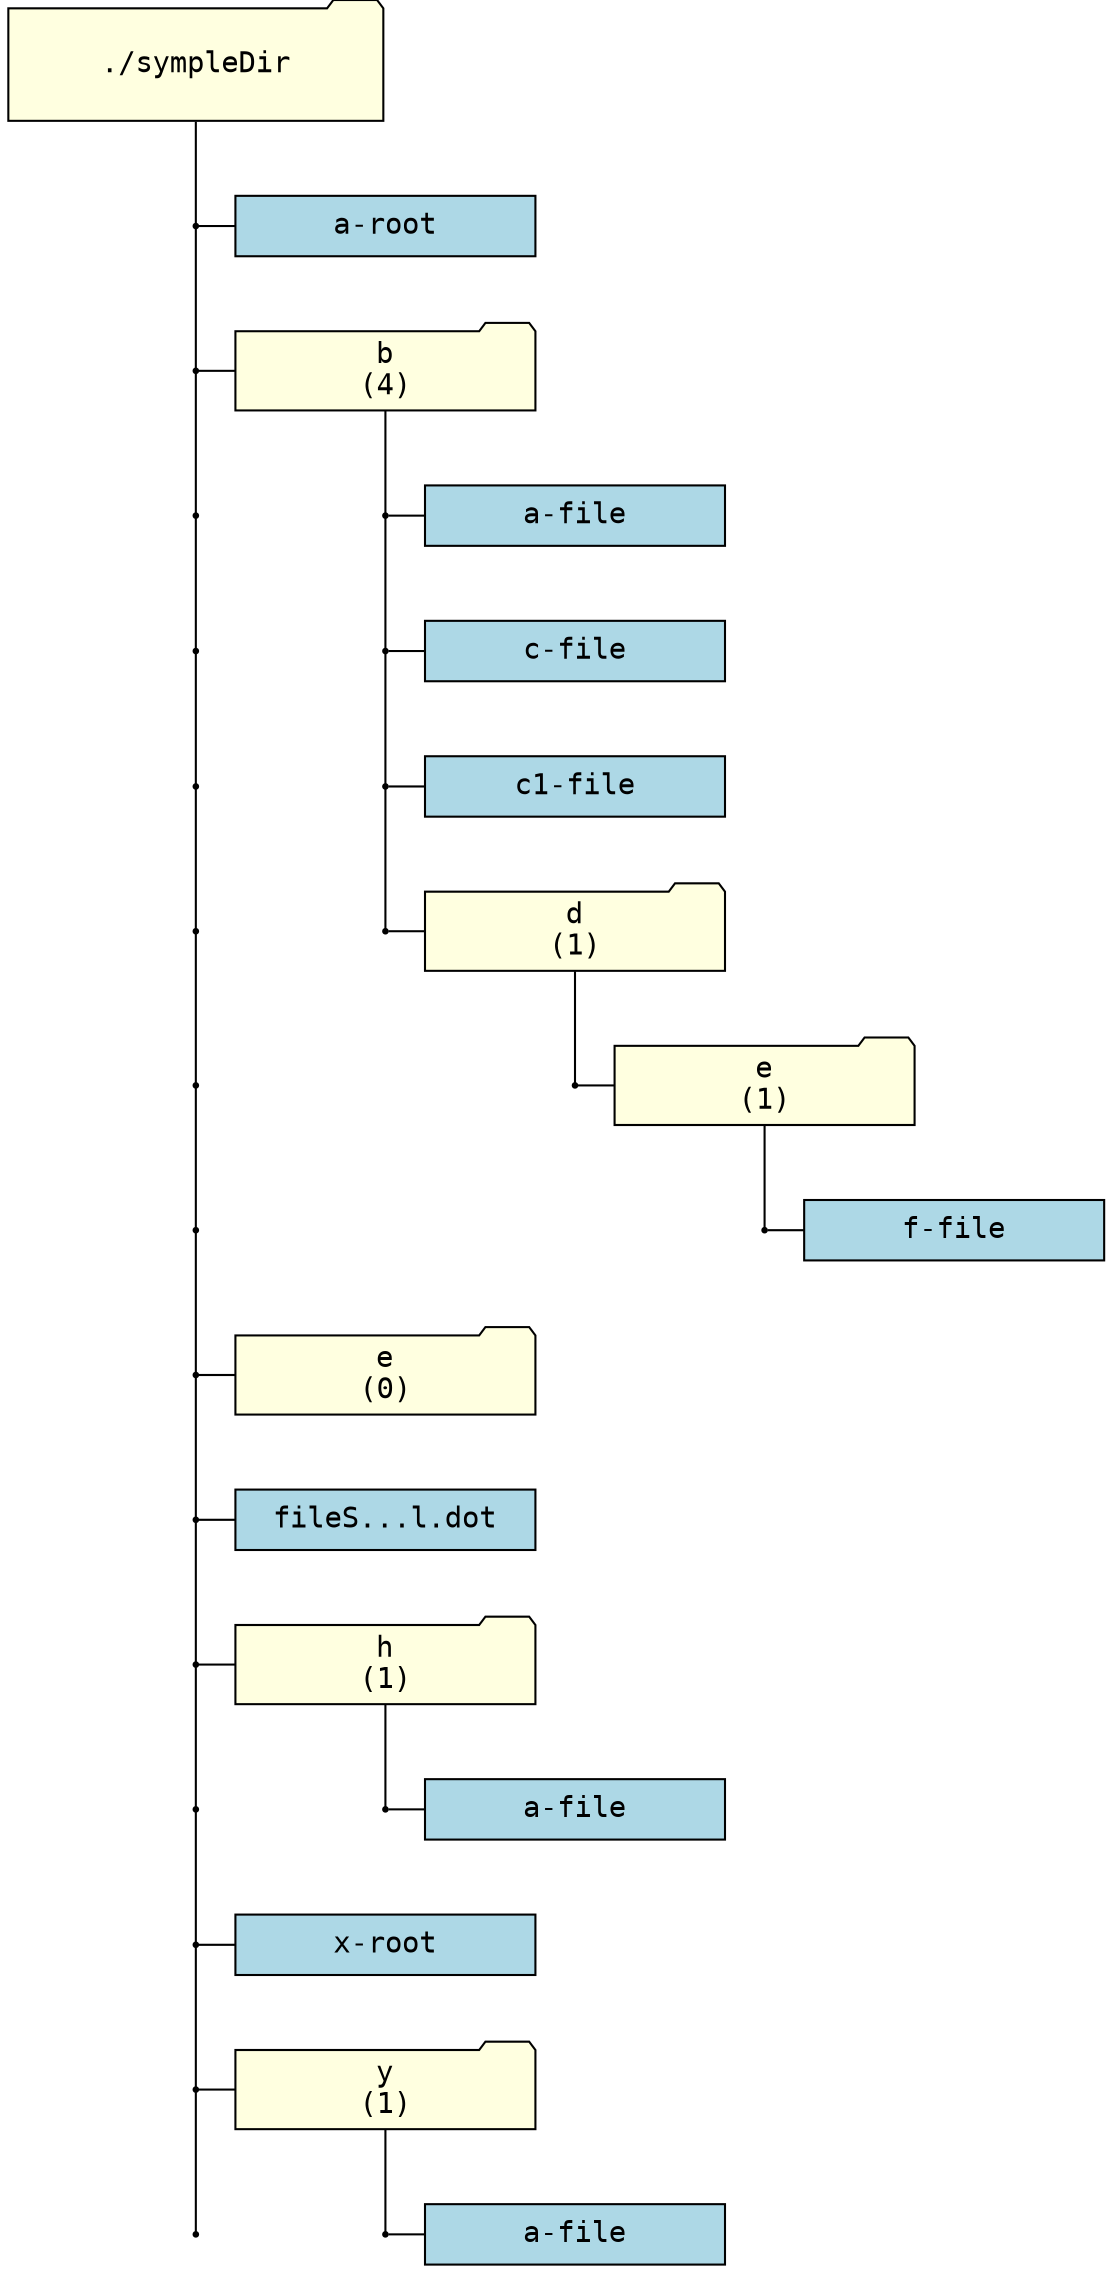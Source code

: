 digraph FileSystem {
    rankdir = TB;
    edge [arrowhead = none];
    node [ fontname = "monospace"; width = 2; height = 0.75; style = "filled"; fillcolor = "lightyellow";]; 

    
    "0-0" [label="./sympleDir";width = 2.5; shape="folder";rank="min";];

//======================================== a-root ========================================
    "0-0"; "1-0"; "1-1"; "0-0" -> "1-0"; "1-0" -> "1-1";

    subgraph "1-0" {
    rank=same;
    "1-0" [shape=point; width=0.03; style="filled"; fillcolor="black"];
    "1-1" [label="a-root",shape=box, height=0.4, style=filled, fillcolor=lightblue];
    }
        
//========================================== b ===========================================
    "1-0"; "2-0"; "2-1"; "1-0" -> "2-0"; "2-0" -> "2-1";

    subgraph "2-0" {
    rank=same;
    "2-0" [shape=point; width=0.03; style="filled"; fillcolor="black"];
    "2-1" [label="b\n(4)",shape=folder, height=0.4, style=filled, fillcolor=lightyellow];
    }
        
    "3-0"  [shape=point; width=0.03; style="filled"; fillcolor="black"];
    "2-0" -> "3-0"; 
            
//======================================== a-file ========================================
    "2-1"; "3-1"; "3-2"; "2-1" -> "3-1"; "3-1" -> "3-2";

    subgraph "3-1" {
    rank=same;
    "3-1" [shape=point; width=0.03; style="filled"; fillcolor="black"];
    "3-2" [label="a-file",shape=box, height=0.4, style=filled, fillcolor=lightblue];
    }
        
    "4-0"  [shape=point; width=0.03; style="filled"; fillcolor="black"];
    "3-0" -> "4-0"; 
            
//======================================== c-file ========================================
    "3-1"; "4-1"; "4-2"; "3-1" -> "4-1"; "4-1" -> "4-2";

    subgraph "4-1" {
    rank=same;
    "4-1" [shape=point; width=0.03; style="filled"; fillcolor="black"];
    "4-2" [label="c-file",shape=box, height=0.4, style=filled, fillcolor=lightblue];
    }
        
    "5-0"  [shape=point; width=0.03; style="filled"; fillcolor="black"];
    "4-0" -> "5-0"; 
            
//======================================= c1-file ========================================
    "4-1"; "5-1"; "5-2"; "4-1" -> "5-1"; "5-1" -> "5-2";

    subgraph "5-1" {
    rank=same;
    "5-1" [shape=point; width=0.03; style="filled"; fillcolor="black"];
    "5-2" [label="c1-file",shape=box, height=0.4, style=filled, fillcolor=lightblue];
    }
        
    "6-0"  [shape=point; width=0.03; style="filled"; fillcolor="black"];
    "5-0" -> "6-0"; 
            
//========================================== d ===========================================
    "5-1"; "6-1"; "6-2"; "5-1" -> "6-1"; "6-1" -> "6-2";

    subgraph "6-1" {
    rank=same;
    "6-1" [shape=point; width=0.03; style="filled"; fillcolor="black"];
    "6-2" [label="d\n(1)",shape=folder, height=0.4, style=filled, fillcolor=lightyellow];
    }
        
    "7-0"  [shape=point; width=0.03; style="filled"; fillcolor="black"];
    "6-0" -> "7-0"; 
            
//========================================== e ===========================================
    "6-2"; "7-2"; "7-3"; "6-2" -> "7-2"; "7-2" -> "7-3";

    subgraph "7-2" {
    rank=same;
    "7-2" [shape=point; width=0.03; style="filled"; fillcolor="black"];
    "7-3" [label="e\n(1)",shape=folder, height=0.4, style=filled, fillcolor=lightyellow];
    }
        
    "8-0"  [shape=point; width=0.03; style="filled"; fillcolor="black"];
    "7-0" -> "8-0"; 
            
//======================================== f-file ========================================
    "7-3"; "8-3"; "8-4"; "7-3" -> "8-3"; "8-3" -> "8-4";

    subgraph "8-3" {
    rank=same;
    "8-3" [shape=point; width=0.03; style="filled"; fillcolor="black"];
    "8-4" [label="f-file",shape=box, height=0.4, style=filled, fillcolor=lightblue];
    }
        
//========================================== e ===========================================
    "8-0"; "9-0"; "9-1"; "8-0" -> "9-0"; "9-0" -> "9-1";

    subgraph "9-0" {
    rank=same;
    "9-0" [shape=point; width=0.03; style="filled"; fillcolor="black"];
    "9-1" [label="e\n(0)",shape=folder, height=0.4, style=filled, fillcolor=lightyellow];
    }
        
//================================= fileSystemVisual.dot =================================
    "9-0"; "10-0"; "10-1"; "9-0" -> "10-0"; "10-0" -> "10-1";

    subgraph "10-0" {
    rank=same;
    "10-0" [shape=point; width=0.03; style="filled"; fillcolor="black"];
    "10-1" [label="fileS...l.dot",shape=box, height=0.4, style=filled, fillcolor=lightblue];
    }
        
//========================================== h ===========================================
    "10-0"; "11-0"; "11-1"; "10-0" -> "11-0"; "11-0" -> "11-1";

    subgraph "11-0" {
    rank=same;
    "11-0" [shape=point; width=0.03; style="filled"; fillcolor="black"];
    "11-1" [label="h\n(1)",shape=folder, height=0.4, style=filled, fillcolor=lightyellow];
    }
        
    "12-0"  [shape=point; width=0.03; style="filled"; fillcolor="black"];
    "11-0" -> "12-0"; 
            
//======================================== a-file ========================================
    "11-1"; "12-1"; "12-2"; "11-1" -> "12-1"; "12-1" -> "12-2";

    subgraph "12-1" {
    rank=same;
    "12-1" [shape=point; width=0.03; style="filled"; fillcolor="black"];
    "12-2" [label="a-file",shape=box, height=0.4, style=filled, fillcolor=lightblue];
    }
        
//======================================== x-root ========================================
    "12-0"; "13-0"; "13-1"; "12-0" -> "13-0"; "13-0" -> "13-1";

    subgraph "13-0" {
    rank=same;
    "13-0" [shape=point; width=0.03; style="filled"; fillcolor="black"];
    "13-1" [label="x-root",shape=box, height=0.4, style=filled, fillcolor=lightblue];
    }
        
//========================================== y ===========================================
    "13-0"; "14-0"; "14-1"; "13-0" -> "14-0"; "14-0" -> "14-1";

    subgraph "14-0" {
    rank=same;
    "14-0" [shape=point; width=0.03; style="filled"; fillcolor="black"];
    "14-1" [label="y\n(1)",shape=folder, height=0.4, style=filled, fillcolor=lightyellow];
    }
        
    "15-0"  [shape=point; width=0.03; style="filled"; fillcolor="black"];
    "14-0" -> "15-0"; 
            
//======================================== a-file ========================================
    "14-1"; "15-1"; "15-2"; "14-1" -> "15-1"; "15-1" -> "15-2";

    subgraph "15-1" {
    rank=same;
    "15-1" [shape=point; width=0.03; style="filled"; fillcolor="black"];
    "15-2" [label="a-file",shape=box, height=0.4, style=filled, fillcolor=lightblue];
    }
        
}
